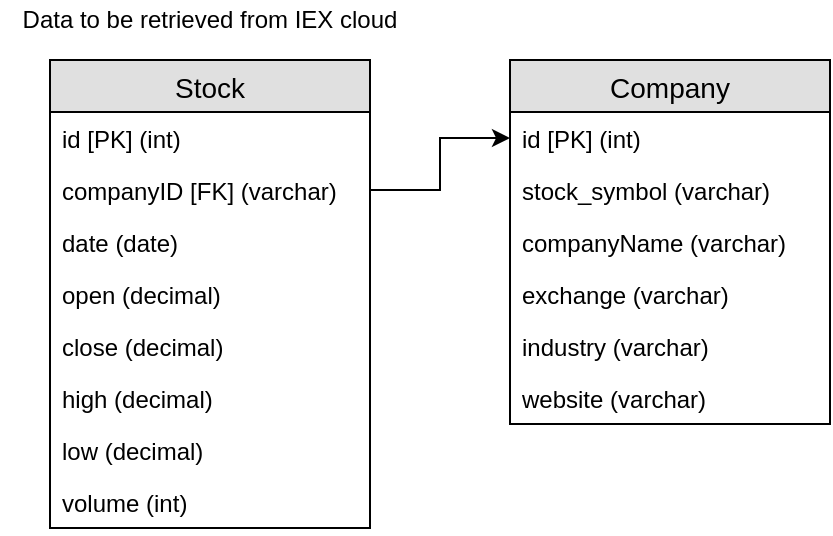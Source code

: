 <mxfile version="12.1.7" type="device" pages="1"><diagram id="vmu-fpHjigqBA_gIoF1m" name="Page-1"><mxGraphModel dx="870" dy="601" grid="1" gridSize="10" guides="1" tooltips="1" connect="1" arrows="1" fold="1" page="1" pageScale="1" pageWidth="850" pageHeight="1100" math="0" shadow="0"><root><mxCell id="0"/><mxCell id="1" parent="0"/><mxCell id="IVM-sFiN2sfqowYguLPI-1" value="Stock" style="swimlane;fontStyle=0;childLayout=stackLayout;horizontal=1;startSize=26;fillColor=#e0e0e0;horizontalStack=0;resizeParent=1;resizeParentMax=0;resizeLast=0;collapsible=1;marginBottom=0;swimlaneFillColor=#ffffff;align=center;fontSize=14;" parent="1" vertex="1"><mxGeometry x="80" y="100" width="160" height="234" as="geometry"/></mxCell><mxCell id="IVM-sFiN2sfqowYguLPI-2" value="id [PK] (int)" style="text;strokeColor=none;fillColor=none;spacingLeft=4;spacingRight=4;overflow=hidden;rotatable=0;points=[[0,0.5],[1,0.5]];portConstraint=eastwest;fontSize=12;" parent="IVM-sFiN2sfqowYguLPI-1" vertex="1"><mxGeometry y="26" width="160" height="26" as="geometry"/></mxCell><mxCell id="IVM-sFiN2sfqowYguLPI-3" value="companyID [FK] (varchar)" style="text;strokeColor=none;fillColor=none;spacingLeft=4;spacingRight=4;overflow=hidden;rotatable=0;points=[[0,0.5],[1,0.5]];portConstraint=eastwest;fontSize=12;" parent="IVM-sFiN2sfqowYguLPI-1" vertex="1"><mxGeometry y="52" width="160" height="26" as="geometry"/></mxCell><mxCell id="IVM-sFiN2sfqowYguLPI-4" value="date (date)" style="text;strokeColor=none;fillColor=none;spacingLeft=4;spacingRight=4;overflow=hidden;rotatable=0;points=[[0,0.5],[1,0.5]];portConstraint=eastwest;fontSize=12;" parent="IVM-sFiN2sfqowYguLPI-1" vertex="1"><mxGeometry y="78" width="160" height="26" as="geometry"/></mxCell><mxCell id="IVM-sFiN2sfqowYguLPI-5" value="open (decimal)" style="text;strokeColor=none;fillColor=none;spacingLeft=4;spacingRight=4;overflow=hidden;rotatable=0;points=[[0,0.5],[1,0.5]];portConstraint=eastwest;fontSize=12;" parent="IVM-sFiN2sfqowYguLPI-1" vertex="1"><mxGeometry y="104" width="160" height="26" as="geometry"/></mxCell><mxCell id="IVM-sFiN2sfqowYguLPI-6" value="close (decimal)" style="text;strokeColor=none;fillColor=none;spacingLeft=4;spacingRight=4;overflow=hidden;rotatable=0;points=[[0,0.5],[1,0.5]];portConstraint=eastwest;fontSize=12;" parent="IVM-sFiN2sfqowYguLPI-1" vertex="1"><mxGeometry y="130" width="160" height="26" as="geometry"/></mxCell><mxCell id="IVM-sFiN2sfqowYguLPI-7" value="high (decimal)" style="text;strokeColor=none;fillColor=none;spacingLeft=4;spacingRight=4;overflow=hidden;rotatable=0;points=[[0,0.5],[1,0.5]];portConstraint=eastwest;fontSize=12;" parent="IVM-sFiN2sfqowYguLPI-1" vertex="1"><mxGeometry y="156" width="160" height="26" as="geometry"/></mxCell><mxCell id="IVM-sFiN2sfqowYguLPI-8" value="low (decimal)" style="text;strokeColor=none;fillColor=none;spacingLeft=4;spacingRight=4;overflow=hidden;rotatable=0;points=[[0,0.5],[1,0.5]];portConstraint=eastwest;fontSize=12;" parent="IVM-sFiN2sfqowYguLPI-1" vertex="1"><mxGeometry y="182" width="160" height="26" as="geometry"/></mxCell><mxCell id="IVM-sFiN2sfqowYguLPI-9" value="volume (int)" style="text;strokeColor=none;fillColor=none;spacingLeft=4;spacingRight=4;overflow=hidden;rotatable=0;points=[[0,0.5],[1,0.5]];portConstraint=eastwest;fontSize=12;" parent="IVM-sFiN2sfqowYguLPI-1" vertex="1"><mxGeometry y="208" width="160" height="26" as="geometry"/></mxCell><mxCell id="kqvIP36uAGoy-HGFQv5K-1" value="Data to be retrieved from IEX cloud" style="text;html=1;strokeColor=none;fillColor=none;align=center;verticalAlign=middle;whiteSpace=wrap;rounded=0;" parent="1" vertex="1"><mxGeometry x="55" y="70" width="210" height="20" as="geometry"/></mxCell><mxCell id="P-ptP5r7mWihNZ-O2-nN-1" value="Company" style="swimlane;fontStyle=0;childLayout=stackLayout;horizontal=1;startSize=26;fillColor=#e0e0e0;horizontalStack=0;resizeParent=1;resizeParentMax=0;resizeLast=0;collapsible=1;marginBottom=0;swimlaneFillColor=#ffffff;align=center;fontSize=14;" parent="1" vertex="1"><mxGeometry x="310" y="100" width="160" height="182" as="geometry"/></mxCell><mxCell id="P-ptP5r7mWihNZ-O2-nN-2" value="id [PK] (int)" style="text;strokeColor=none;fillColor=none;spacingLeft=4;spacingRight=4;overflow=hidden;rotatable=0;points=[[0,0.5],[1,0.5]];portConstraint=eastwest;fontSize=12;" parent="P-ptP5r7mWihNZ-O2-nN-1" vertex="1"><mxGeometry y="26" width="160" height="26" as="geometry"/></mxCell><mxCell id="P-ptP5r7mWihNZ-O2-nN-3" value="stock_symbol (varchar)" style="text;strokeColor=none;fillColor=none;spacingLeft=4;spacingRight=4;overflow=hidden;rotatable=0;points=[[0,0.5],[1,0.5]];portConstraint=eastwest;fontSize=12;" parent="P-ptP5r7mWihNZ-O2-nN-1" vertex="1"><mxGeometry y="52" width="160" height="26" as="geometry"/></mxCell><mxCell id="P-ptP5r7mWihNZ-O2-nN-4" value="companyName (varchar)&#xA;" style="text;strokeColor=none;fillColor=none;spacingLeft=4;spacingRight=4;overflow=hidden;rotatable=0;points=[[0,0.5],[1,0.5]];portConstraint=eastwest;fontSize=12;" parent="P-ptP5r7mWihNZ-O2-nN-1" vertex="1"><mxGeometry y="78" width="160" height="26" as="geometry"/></mxCell><mxCell id="P-ptP5r7mWihNZ-O2-nN-5" value="exchange (varchar)&#xA;" style="text;strokeColor=none;fillColor=none;spacingLeft=4;spacingRight=4;overflow=hidden;rotatable=0;points=[[0,0.5],[1,0.5]];portConstraint=eastwest;fontSize=12;" parent="P-ptP5r7mWihNZ-O2-nN-1" vertex="1"><mxGeometry y="104" width="160" height="26" as="geometry"/></mxCell><mxCell id="P-ptP5r7mWihNZ-O2-nN-6" value="industry (varchar)&#xA;" style="text;strokeColor=none;fillColor=none;spacingLeft=4;spacingRight=4;overflow=hidden;rotatable=0;points=[[0,0.5],[1,0.5]];portConstraint=eastwest;fontSize=12;" parent="P-ptP5r7mWihNZ-O2-nN-1" vertex="1"><mxGeometry y="130" width="160" height="26" as="geometry"/></mxCell><mxCell id="P-ptP5r7mWihNZ-O2-nN-7" value="website (varchar)&#xA;" style="text;strokeColor=none;fillColor=none;spacingLeft=4;spacingRight=4;overflow=hidden;rotatable=0;points=[[0,0.5],[1,0.5]];portConstraint=eastwest;fontSize=12;" parent="P-ptP5r7mWihNZ-O2-nN-1" vertex="1"><mxGeometry y="156" width="160" height="26" as="geometry"/></mxCell><mxCell id="P-ptP5r7mWihNZ-O2-nN-10" style="edgeStyle=orthogonalEdgeStyle;rounded=0;orthogonalLoop=1;jettySize=auto;html=1;exitX=1;exitY=0.5;exitDx=0;exitDy=0;entryX=0;entryY=0.5;entryDx=0;entryDy=0;" parent="1" source="IVM-sFiN2sfqowYguLPI-3" target="P-ptP5r7mWihNZ-O2-nN-2" edge="1"><mxGeometry relative="1" as="geometry"><mxPoint x="300" y="140" as="targetPoint"/></mxGeometry></mxCell></root></mxGraphModel></diagram></mxfile>